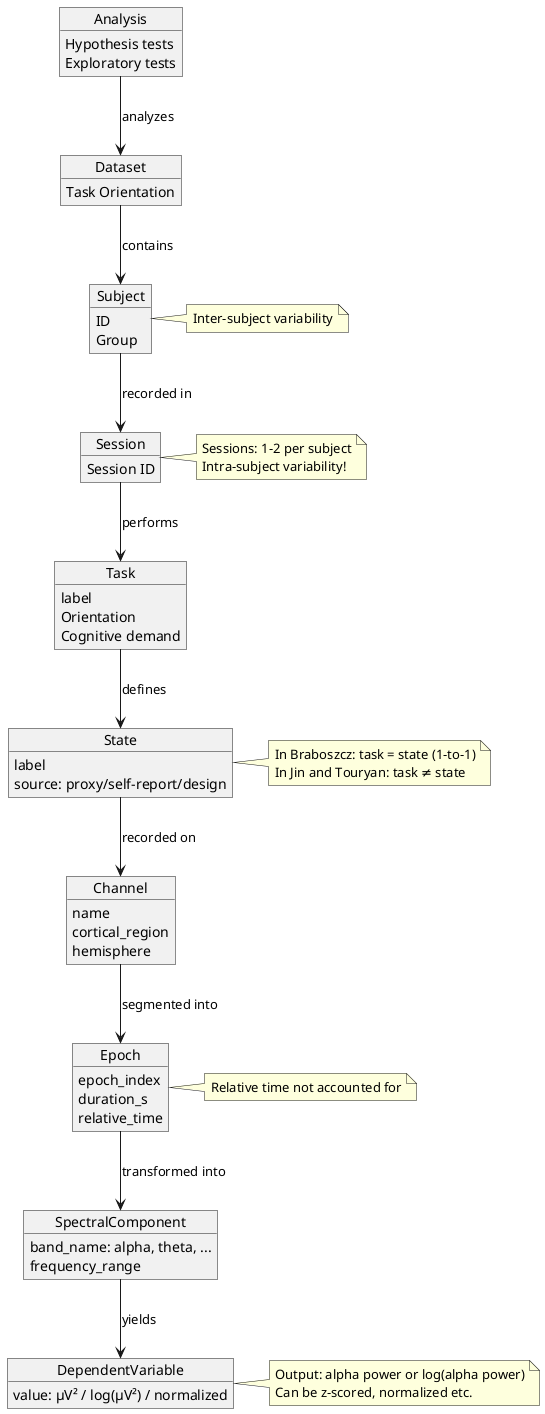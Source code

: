 @startuml
skinparam classAttributeFontSize 11
skinparam classFontSize 12
skinparam defaultTextAlignment left

object Analysis {
  Hypothesis tests
  Exploratory tests
}

object Dataset {
  Task Orientation
}

object Subject {
  ID
  Group
}

object Session {
  Session ID
}

object Task {
  label
  Orientation
  Cognitive demand
}

object State {
  label
  source: proxy/self-report/design
}

object Channel {
  name
  cortical_region
  hemisphere
}

object Epoch {
  epoch_index
  duration_s
  relative_time
}

object SpectralComponent {
  band_name: alpha, theta, ...
  frequency_range
}

object DependentVariable {
  value: µV² / log(µV²) / normalized
}

' Relationships
Analysis --> Dataset : analyzes 
Dataset --> Subject : contains 
Subject --> Session : recorded in 
Session --> Task : performs 
Task --> State : defines 
State --> Channel : recorded on 
Channel --> Epoch : segmented into 
Epoch --> SpectralComponent : transformed into 
SpectralComponent --> DependentVariable : yields 

note right of State
  In Braboszcz: task = state (1-to-1)
  In Jin and Touryan: task ≠ state 
end note

note right of Subject
  Inter-subject variability
end note

note right of Session
  Sessions: 1–2 per subject
  Intra-subject variability!
end note

note right of Epoch
  Relative time not accounted for
end note

note right of DependentVariable
  Output: alpha power or log(alpha power)
  Can be z-scored, normalized etc.
end note
@enduml
